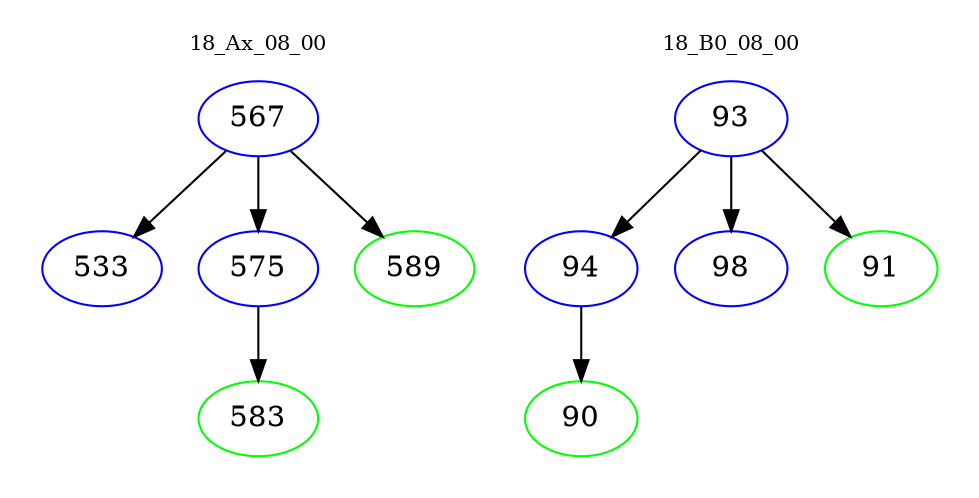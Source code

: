 digraph{
subgraph cluster_0 {
color = white
label = "18_Ax_08_00";
fontsize=10;
T0_567 [label="567", color="blue"]
T0_567 -> T0_533 [color="black"]
T0_533 [label="533", color="blue"]
T0_567 -> T0_575 [color="black"]
T0_575 [label="575", color="blue"]
T0_575 -> T0_583 [color="black"]
T0_583 [label="583", color="green"]
T0_567 -> T0_589 [color="black"]
T0_589 [label="589", color="green"]
}
subgraph cluster_1 {
color = white
label = "18_B0_08_00";
fontsize=10;
T1_93 [label="93", color="blue"]
T1_93 -> T1_94 [color="black"]
T1_94 [label="94", color="blue"]
T1_94 -> T1_90 [color="black"]
T1_90 [label="90", color="green"]
T1_93 -> T1_98 [color="black"]
T1_98 [label="98", color="blue"]
T1_93 -> T1_91 [color="black"]
T1_91 [label="91", color="green"]
}
}
